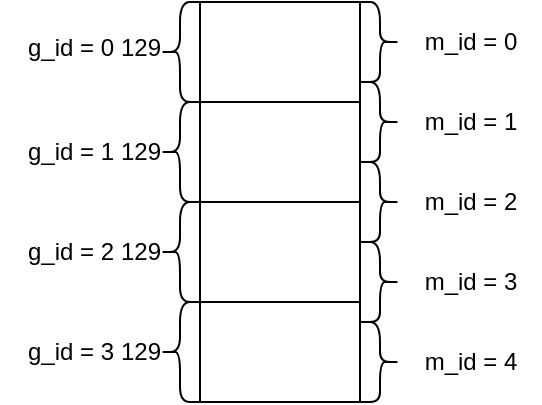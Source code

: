 <mxfile version="26.2.4">
  <diagram name="第 1 页" id="DXo22vKbLEdUoYDkd4dg">
    <mxGraphModel dx="415" dy="263" grid="1" gridSize="10" guides="1" tooltips="1" connect="1" arrows="1" fold="1" page="1" pageScale="1" pageWidth="827" pageHeight="1169" math="0" shadow="0">
      <root>
        <mxCell id="0" />
        <mxCell id="1" parent="0" />
        <mxCell id="e20dCup7h8Shn3l8CifW-1" value="" style="rounded=0;whiteSpace=wrap;html=1;" vertex="1" parent="1">
          <mxGeometry x="160" y="400" width="80" height="50" as="geometry" />
        </mxCell>
        <mxCell id="e20dCup7h8Shn3l8CifW-3" value="" style="shape=curlyBracket;whiteSpace=wrap;html=1;rounded=1;labelPosition=left;verticalLabelPosition=middle;align=right;verticalAlign=middle;" vertex="1" parent="1">
          <mxGeometry x="140" y="400" width="20" height="50" as="geometry" />
        </mxCell>
        <mxCell id="e20dCup7h8Shn3l8CifW-4" value="129" style="text;html=1;align=center;verticalAlign=middle;resizable=0;points=[];autosize=1;strokeColor=none;fillColor=none;" vertex="1" parent="1">
          <mxGeometry x="110" y="408" width="40" height="30" as="geometry" />
        </mxCell>
        <mxCell id="e20dCup7h8Shn3l8CifW-5" value="" style="rounded=0;whiteSpace=wrap;html=1;" vertex="1" parent="1">
          <mxGeometry x="160" y="450" width="80" height="50" as="geometry" />
        </mxCell>
        <mxCell id="e20dCup7h8Shn3l8CifW-6" value="" style="shape=curlyBracket;whiteSpace=wrap;html=1;rounded=1;labelPosition=left;verticalLabelPosition=middle;align=right;verticalAlign=middle;" vertex="1" parent="1">
          <mxGeometry x="140" y="450" width="20" height="50" as="geometry" />
        </mxCell>
        <mxCell id="e20dCup7h8Shn3l8CifW-7" value="" style="rounded=0;whiteSpace=wrap;html=1;" vertex="1" parent="1">
          <mxGeometry x="160" y="500" width="80" height="50" as="geometry" />
        </mxCell>
        <mxCell id="e20dCup7h8Shn3l8CifW-8" value="" style="shape=curlyBracket;whiteSpace=wrap;html=1;rounded=1;labelPosition=left;verticalLabelPosition=middle;align=right;verticalAlign=middle;" vertex="1" parent="1">
          <mxGeometry x="140" y="500" width="20" height="50" as="geometry" />
        </mxCell>
        <mxCell id="e20dCup7h8Shn3l8CifW-9" value="" style="rounded=0;whiteSpace=wrap;html=1;" vertex="1" parent="1">
          <mxGeometry x="160" y="550" width="80" height="50" as="geometry" />
        </mxCell>
        <mxCell id="e20dCup7h8Shn3l8CifW-10" value="" style="shape=curlyBracket;whiteSpace=wrap;html=1;rounded=1;labelPosition=left;verticalLabelPosition=middle;align=right;verticalAlign=middle;" vertex="1" parent="1">
          <mxGeometry x="140" y="550" width="20" height="50" as="geometry" />
        </mxCell>
        <mxCell id="e20dCup7h8Shn3l8CifW-11" value="129" style="text;html=1;align=center;verticalAlign=middle;resizable=0;points=[];autosize=1;strokeColor=none;fillColor=none;" vertex="1" parent="1">
          <mxGeometry x="110" y="460" width="40" height="30" as="geometry" />
        </mxCell>
        <mxCell id="e20dCup7h8Shn3l8CifW-12" value="129" style="text;html=1;align=center;verticalAlign=middle;resizable=0;points=[];autosize=1;strokeColor=none;fillColor=none;" vertex="1" parent="1">
          <mxGeometry x="110" y="510" width="40" height="30" as="geometry" />
        </mxCell>
        <mxCell id="e20dCup7h8Shn3l8CifW-13" value="129" style="text;html=1;align=center;verticalAlign=middle;resizable=0;points=[];autosize=1;strokeColor=none;fillColor=none;" vertex="1" parent="1">
          <mxGeometry x="110" y="560" width="40" height="30" as="geometry" />
        </mxCell>
        <mxCell id="e20dCup7h8Shn3l8CifW-14" value="g_id = 0" style="text;html=1;align=center;verticalAlign=middle;resizable=0;points=[];autosize=1;strokeColor=none;fillColor=none;" vertex="1" parent="1">
          <mxGeometry x="60" y="408" width="70" height="30" as="geometry" />
        </mxCell>
        <mxCell id="e20dCup7h8Shn3l8CifW-15" value="g_id = 1" style="text;html=1;align=center;verticalAlign=middle;resizable=0;points=[];autosize=1;strokeColor=none;fillColor=none;" vertex="1" parent="1">
          <mxGeometry x="60" y="460" width="70" height="30" as="geometry" />
        </mxCell>
        <mxCell id="e20dCup7h8Shn3l8CifW-16" value="g_id = 2" style="text;html=1;align=center;verticalAlign=middle;resizable=0;points=[];autosize=1;strokeColor=none;fillColor=none;" vertex="1" parent="1">
          <mxGeometry x="60" y="510" width="70" height="30" as="geometry" />
        </mxCell>
        <mxCell id="e20dCup7h8Shn3l8CifW-17" value="g_id = 3" style="text;html=1;align=center;verticalAlign=middle;resizable=0;points=[];autosize=1;strokeColor=none;fillColor=none;" vertex="1" parent="1">
          <mxGeometry x="60" y="560" width="70" height="30" as="geometry" />
        </mxCell>
        <mxCell id="e20dCup7h8Shn3l8CifW-18" value="" style="shape=curlyBracket;whiteSpace=wrap;html=1;rounded=1;flipH=1;labelPosition=right;verticalLabelPosition=middle;align=left;verticalAlign=middle;" vertex="1" parent="1">
          <mxGeometry x="240" y="400" width="20" height="40" as="geometry" />
        </mxCell>
        <mxCell id="e20dCup7h8Shn3l8CifW-19" value="m_id = 0" style="text;html=1;align=center;verticalAlign=middle;resizable=0;points=[];autosize=1;strokeColor=none;fillColor=none;" vertex="1" parent="1">
          <mxGeometry x="260" y="405" width="70" height="30" as="geometry" />
        </mxCell>
        <mxCell id="e20dCup7h8Shn3l8CifW-20" value="" style="shape=curlyBracket;whiteSpace=wrap;html=1;rounded=1;flipH=1;labelPosition=right;verticalLabelPosition=middle;align=left;verticalAlign=middle;" vertex="1" parent="1">
          <mxGeometry x="240" y="440" width="20" height="40" as="geometry" />
        </mxCell>
        <mxCell id="e20dCup7h8Shn3l8CifW-21" value="m_id = 1" style="text;html=1;align=center;verticalAlign=middle;resizable=0;points=[];autosize=1;strokeColor=none;fillColor=none;" vertex="1" parent="1">
          <mxGeometry x="260" y="445" width="70" height="30" as="geometry" />
        </mxCell>
        <mxCell id="e20dCup7h8Shn3l8CifW-22" value="" style="shape=curlyBracket;whiteSpace=wrap;html=1;rounded=1;flipH=1;labelPosition=right;verticalLabelPosition=middle;align=left;verticalAlign=middle;" vertex="1" parent="1">
          <mxGeometry x="240" y="480" width="20" height="40" as="geometry" />
        </mxCell>
        <mxCell id="e20dCup7h8Shn3l8CifW-23" value="m_id = 2" style="text;html=1;align=center;verticalAlign=middle;resizable=0;points=[];autosize=1;strokeColor=none;fillColor=none;" vertex="1" parent="1">
          <mxGeometry x="260" y="485" width="70" height="30" as="geometry" />
        </mxCell>
        <mxCell id="e20dCup7h8Shn3l8CifW-24" value="" style="shape=curlyBracket;whiteSpace=wrap;html=1;rounded=1;flipH=1;labelPosition=right;verticalLabelPosition=middle;align=left;verticalAlign=middle;" vertex="1" parent="1">
          <mxGeometry x="240" y="520" width="20" height="40" as="geometry" />
        </mxCell>
        <mxCell id="e20dCup7h8Shn3l8CifW-25" value="m_id = 3" style="text;html=1;align=center;verticalAlign=middle;resizable=0;points=[];autosize=1;strokeColor=none;fillColor=none;" vertex="1" parent="1">
          <mxGeometry x="260" y="525" width="70" height="30" as="geometry" />
        </mxCell>
        <mxCell id="e20dCup7h8Shn3l8CifW-26" value="" style="shape=curlyBracket;whiteSpace=wrap;html=1;rounded=1;flipH=1;labelPosition=right;verticalLabelPosition=middle;align=left;verticalAlign=middle;" vertex="1" parent="1">
          <mxGeometry x="240" y="560" width="20" height="40" as="geometry" />
        </mxCell>
        <mxCell id="e20dCup7h8Shn3l8CifW-27" value="m_id = 4" style="text;html=1;align=center;verticalAlign=middle;resizable=0;points=[];autosize=1;strokeColor=none;fillColor=none;" vertex="1" parent="1">
          <mxGeometry x="260" y="565" width="70" height="30" as="geometry" />
        </mxCell>
      </root>
    </mxGraphModel>
  </diagram>
</mxfile>
